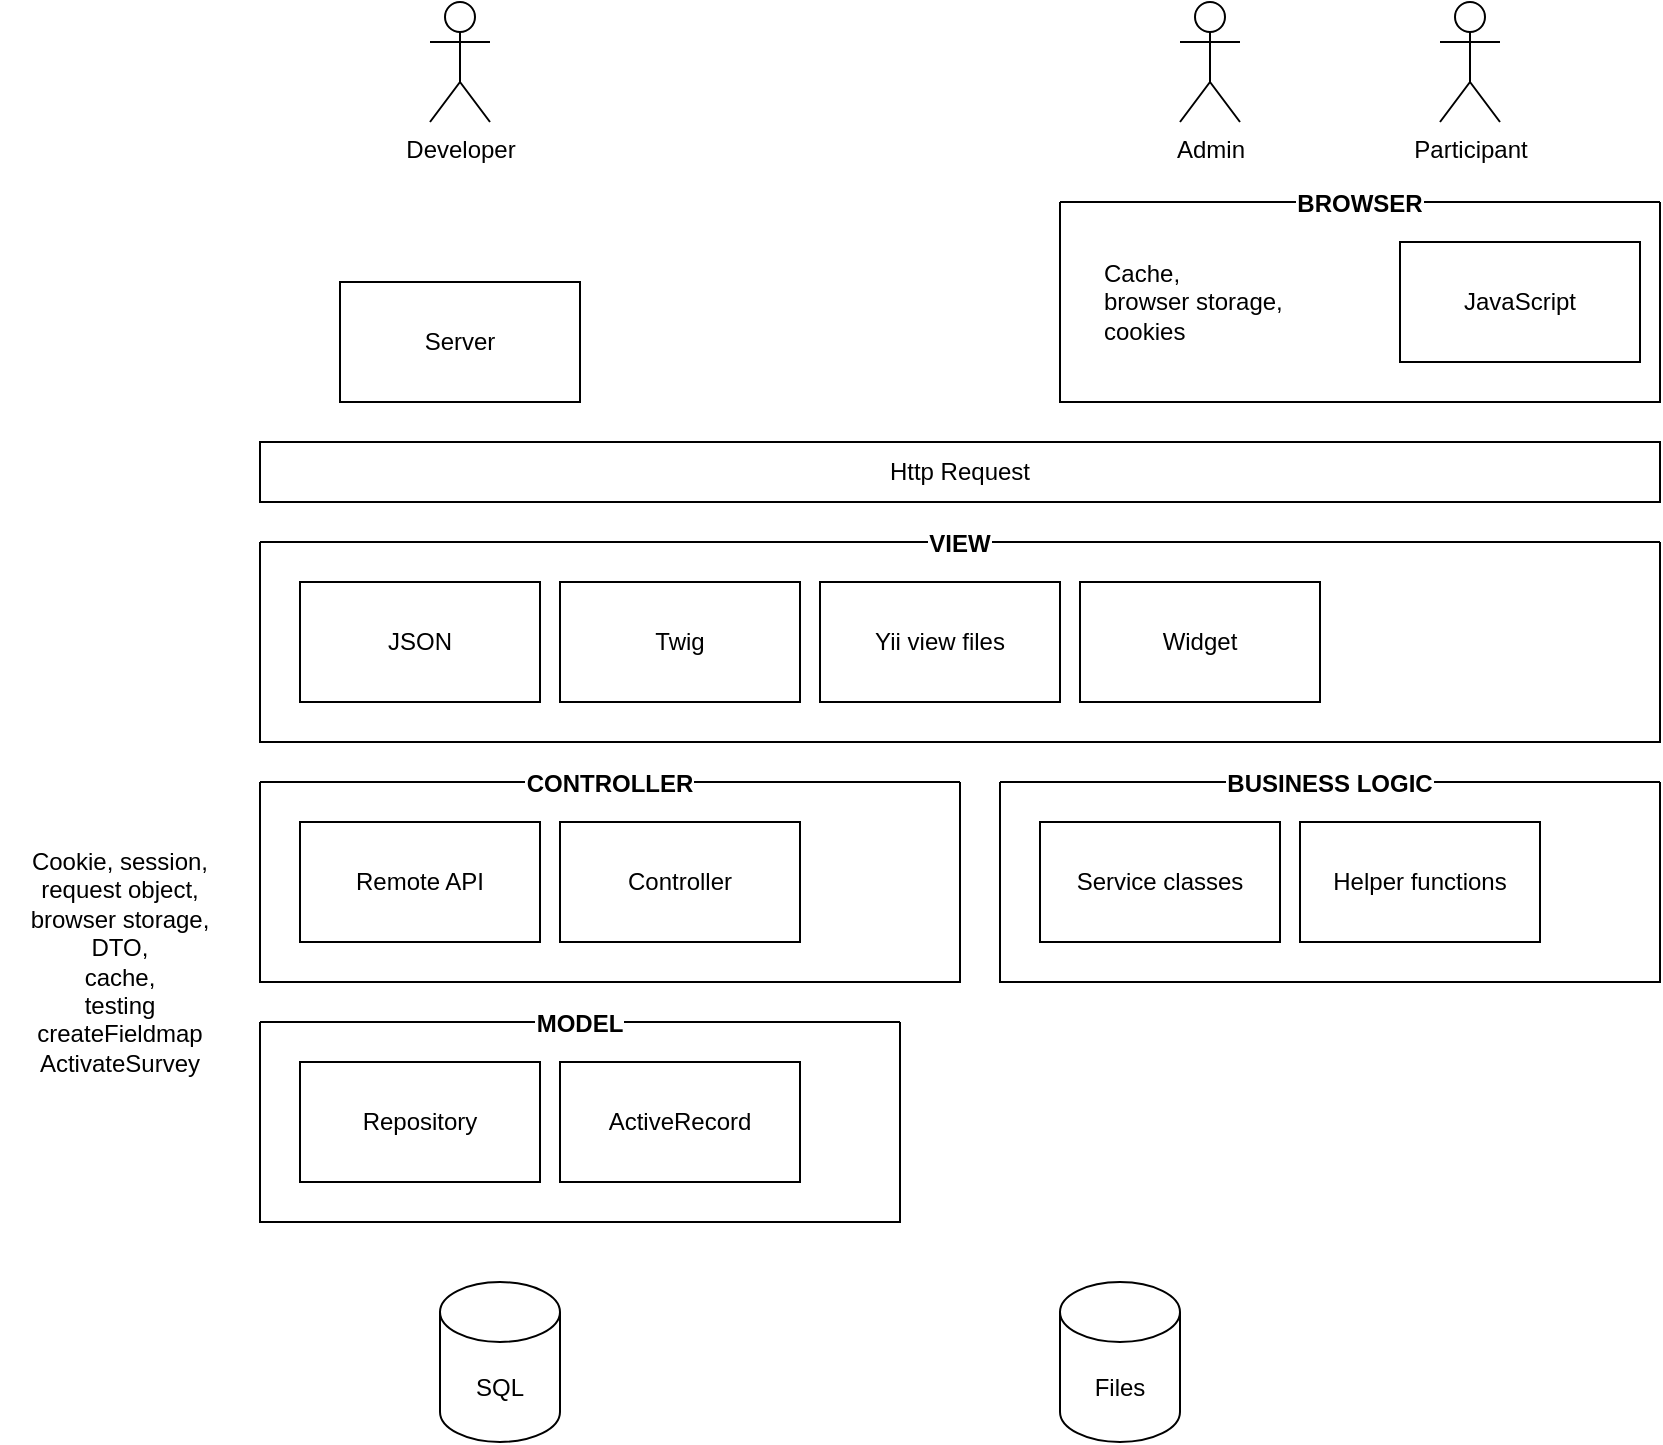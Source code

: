 <mxfile version="14.9.5" type="github"><diagram id="CAZZak_FirUkJ6t7yPCO" name="Page-1"><mxGraphModel dx="888" dy="1648" grid="1" gridSize="10" guides="1" tooltips="1" connect="1" arrows="1" fold="1" page="1" pageScale="1" pageWidth="850" pageHeight="1100" math="0" shadow="0"><root><mxCell id="0"/><mxCell id="1" parent="0"/><mxCell id="ZQ06bYMubK2WD7voXs-C-1" value="SQL" style="shape=cylinder3;whiteSpace=wrap;html=1;boundedLbl=1;backgroundOutline=1;size=15;" vertex="1" parent="1"><mxGeometry x="220" y="320" width="60" height="80" as="geometry"/></mxCell><mxCell id="ZQ06bYMubK2WD7voXs-C-6" value="Service classes" style="whiteSpace=wrap;html=1;" vertex="1" parent="1"><mxGeometry x="520" y="90" width="120" height="60" as="geometry"/></mxCell><mxCell id="ZQ06bYMubK2WD7voXs-C-18" value="BUSINESS LOGIC" style="swimlane;startSize=0;labelBackgroundColor=#ffffff;" vertex="1" parent="1"><mxGeometry x="500" y="70" width="330" height="100" as="geometry"/></mxCell><mxCell id="ZQ06bYMubK2WD7voXs-C-7" value="Helper functions" style="whiteSpace=wrap;html=1;" vertex="1" parent="ZQ06bYMubK2WD7voXs-C-18"><mxGeometry x="150" y="20" width="120" height="60" as="geometry"/></mxCell><mxCell id="ZQ06bYMubK2WD7voXs-C-21" value="CONTROLLER" style="swimlane;startSize=0;labelBackgroundColor=#ffffff;" vertex="1" parent="1"><mxGeometry x="130" y="70" width="350" height="100" as="geometry"/></mxCell><mxCell id="ZQ06bYMubK2WD7voXs-C-3" value="Controller" style="rounded=0;whiteSpace=wrap;html=1;" vertex="1" parent="ZQ06bYMubK2WD7voXs-C-21"><mxGeometry x="150" y="20" width="120" height="60" as="geometry"/></mxCell><mxCell id="ZQ06bYMubK2WD7voXs-C-20" value="Remote API" style="rounded=0;whiteSpace=wrap;html=1;" vertex="1" parent="ZQ06bYMubK2WD7voXs-C-21"><mxGeometry x="20" y="20" width="120" height="60" as="geometry"/></mxCell><mxCell id="ZQ06bYMubK2WD7voXs-C-22" value="&lt;div&gt;Cookie, session, request object, browser storage,&lt;/div&gt;&lt;div&gt;DTO,&lt;/div&gt;&lt;div&gt;cache,&lt;/div&gt;&lt;div&gt;testing&lt;br&gt;&lt;/div&gt;&lt;div&gt;createFieldmap&lt;/div&gt;&lt;div&gt;ActivateSurvey&lt;br&gt;&lt;/div&gt;" style="text;html=1;strokeColor=none;fillColor=none;align=center;verticalAlign=middle;whiteSpace=wrap;rounded=0;" vertex="1" parent="1"><mxGeometry y="150" width="120" height="20" as="geometry"/></mxCell><mxCell id="ZQ06bYMubK2WD7voXs-C-27" value="VIEW" style="swimlane;startSize=0;swimlaneFillColor=none;swimlaneLine=1;rounded=0;shadow=0;sketch=0;labelBackgroundColor=#ffffff;" vertex="1" parent="1"><mxGeometry x="130" y="-50" width="700" height="100" as="geometry"/></mxCell><mxCell id="ZQ06bYMubK2WD7voXs-C-28" value="JSON" style="rounded=0;whiteSpace=wrap;html=1;" vertex="1" parent="ZQ06bYMubK2WD7voXs-C-27"><mxGeometry x="20" y="20" width="120" height="60" as="geometry"/></mxCell><mxCell id="ZQ06bYMubK2WD7voXs-C-48" value="Widget" style="rounded=0;whiteSpace=wrap;html=1;" vertex="1" parent="ZQ06bYMubK2WD7voXs-C-27"><mxGeometry x="410" y="20" width="120" height="60" as="geometry"/></mxCell><mxCell id="ZQ06bYMubK2WD7voXs-C-25" value="Twig" style="rounded=0;whiteSpace=wrap;html=1;" vertex="1" parent="ZQ06bYMubK2WD7voXs-C-27"><mxGeometry x="150" y="20" width="120" height="60" as="geometry"/></mxCell><mxCell id="ZQ06bYMubK2WD7voXs-C-4" value="Yii view files" style="rounded=0;whiteSpace=wrap;html=1;" vertex="1" parent="ZQ06bYMubK2WD7voXs-C-27"><mxGeometry x="280" y="20" width="120" height="60" as="geometry"/></mxCell><mxCell id="ZQ06bYMubK2WD7voXs-C-30" value="Server" style="rounded=0;whiteSpace=wrap;html=1;" vertex="1" parent="1"><mxGeometry x="170" y="-180" width="120" height="60" as="geometry"/></mxCell><mxCell id="ZQ06bYMubK2WD7voXs-C-31" value="Admin" style="shape=umlActor;verticalLabelPosition=bottom;verticalAlign=top;html=1;outlineConnect=0;" vertex="1" parent="1"><mxGeometry x="590" y="-320" width="30" height="60" as="geometry"/></mxCell><mxCell id="ZQ06bYMubK2WD7voXs-C-32" value="Participant" style="shape=umlActor;verticalLabelPosition=bottom;verticalAlign=top;html=1;outlineConnect=0;" vertex="1" parent="1"><mxGeometry x="720" y="-320" width="30" height="60" as="geometry"/></mxCell><mxCell id="ZQ06bYMubK2WD7voXs-C-33" value="Developer" style="shape=umlActor;verticalLabelPosition=bottom;verticalAlign=top;html=1;outlineConnect=0;" vertex="1" parent="1"><mxGeometry x="215" y="-320" width="30" height="60" as="geometry"/></mxCell><mxCell id="ZQ06bYMubK2WD7voXs-C-36" value="Http Request" style="rounded=0;whiteSpace=wrap;html=1;" vertex="1" parent="1"><mxGeometry x="130" y="-100" width="700" height="30" as="geometry"/></mxCell><mxCell id="ZQ06bYMubK2WD7voXs-C-38" value="MODEL" style="swimlane;startSize=0;labelBackgroundColor=#ffffff;labelBorderColor=none;" vertex="1" parent="1"><mxGeometry x="130" y="190" width="320" height="100" as="geometry"/></mxCell><mxCell id="ZQ06bYMubK2WD7voXs-C-40" value="ActiveRecord" style="rounded=0;whiteSpace=wrap;html=1;" vertex="1" parent="ZQ06bYMubK2WD7voXs-C-38"><mxGeometry x="150" y="20" width="120" height="60" as="geometry"/></mxCell><mxCell id="ZQ06bYMubK2WD7voXs-C-41" value="Repository" style="rounded=0;whiteSpace=wrap;html=1;" vertex="1" parent="ZQ06bYMubK2WD7voXs-C-38"><mxGeometry x="20" y="20" width="120" height="60" as="geometry"/></mxCell><mxCell id="ZQ06bYMubK2WD7voXs-C-44" value="BROWSER" style="swimlane;startSize=0;labelBackgroundColor=#ffffff;" vertex="1" parent="1"><mxGeometry x="530" y="-220" width="300" height="100" as="geometry"/></mxCell><mxCell id="ZQ06bYMubK2WD7voXs-C-5" value="JavaScript" style="whiteSpace=wrap;html=1;" vertex="1" parent="ZQ06bYMubK2WD7voXs-C-44"><mxGeometry x="170" y="20" width="120" height="60" as="geometry"/></mxCell><mxCell id="ZQ06bYMubK2WD7voXs-C-49" value="&lt;div align=&quot;left&quot;&gt;Cache,&lt;br&gt;&lt;/div&gt;&lt;div align=&quot;left&quot;&gt;browser storage,&lt;/div&gt;&lt;div align=&quot;left&quot;&gt;cookies&lt;/div&gt;" style="text;html=1;strokeColor=none;fillColor=none;align=left;verticalAlign=middle;whiteSpace=wrap;rounded=0;" vertex="1" parent="ZQ06bYMubK2WD7voXs-C-44"><mxGeometry x="20" y="40" width="130" height="20" as="geometry"/></mxCell><mxCell id="ZQ06bYMubK2WD7voXs-C-46" value="Files" style="shape=cylinder3;whiteSpace=wrap;html=1;boundedLbl=1;backgroundOutline=1;size=15;" vertex="1" parent="1"><mxGeometry x="530" y="320" width="60" height="80" as="geometry"/></mxCell></root></mxGraphModel></diagram></mxfile>